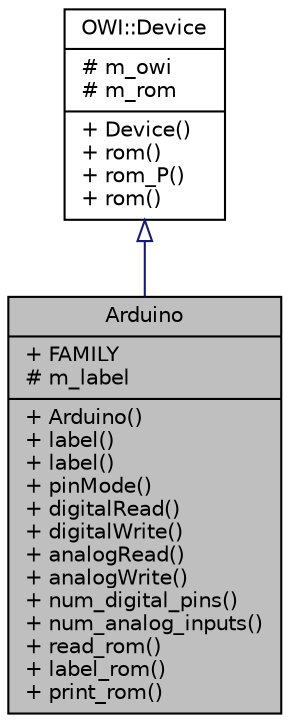 digraph "Arduino"
{
  edge [fontname="Helvetica",fontsize="10",labelfontname="Helvetica",labelfontsize="10"];
  node [fontname="Helvetica",fontsize="10",shape=record];
  Node1 [label="{Arduino\n|+ FAMILY\l# m_label\l|+ Arduino()\l+ label()\l+ label()\l+ pinMode()\l+ digitalRead()\l+ digitalWrite()\l+ analogRead()\l+ analogWrite()\l+ num_digital_pins()\l+ num_analog_inputs()\l+ read_rom()\l+ label_rom()\l+ print_rom()\l}",height=0.2,width=0.4,color="black", fillcolor="grey75", style="filled", fontcolor="black"];
  Node2 -> Node1 [dir="back",color="midnightblue",fontsize="10",style="solid",arrowtail="onormal",fontname="Helvetica"];
  Node2 [label="{OWI::Device\n|# m_owi\l# m_rom\l|+ Device()\l+ rom()\l+ rom_P()\l+ rom()\l}",height=0.2,width=0.4,color="black", fillcolor="white", style="filled",URL="$d0/d7f/classOWI_1_1Device.html"];
}
